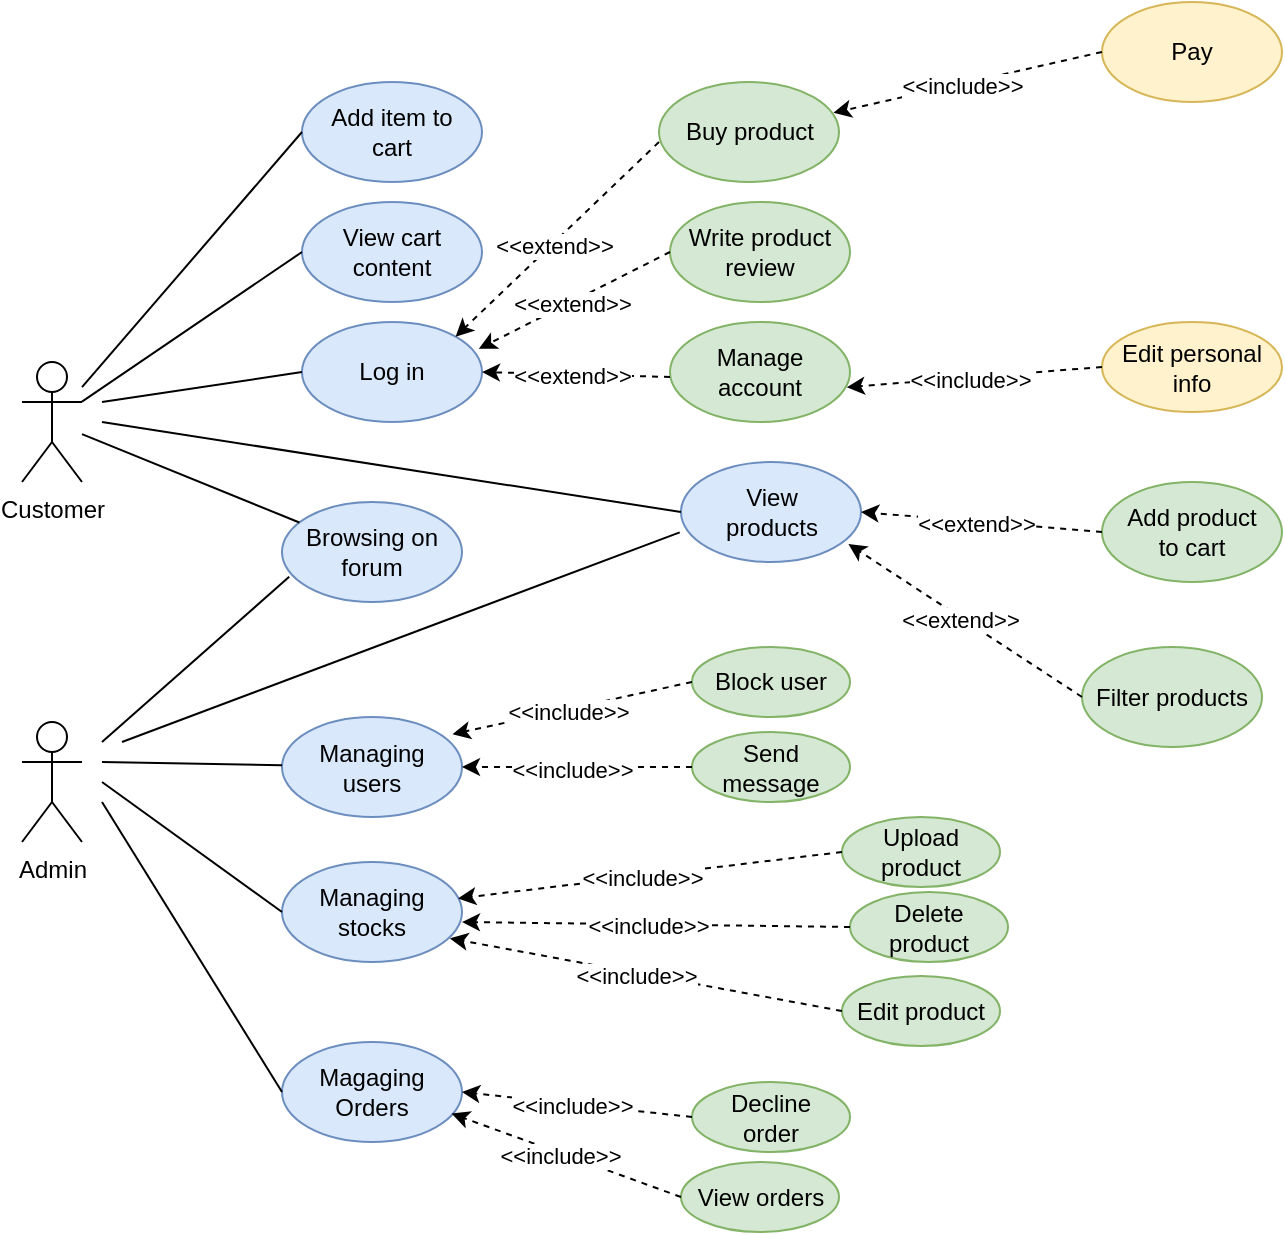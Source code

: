 <mxfile version="22.0.2" type="device">
  <diagram name="1 oldal" id="NzcEeRMcNY86IQPIiCDB">
    <mxGraphModel dx="1036" dy="614" grid="1" gridSize="10" guides="1" tooltips="1" connect="1" arrows="1" fold="1" page="1" pageScale="1" pageWidth="827" pageHeight="1169" math="0" shadow="0">
      <root>
        <mxCell id="0" />
        <mxCell id="1" parent="0" />
        <mxCell id="NVEIPHl8xLDj6Yujv_zI-1" value="Customer" style="shape=umlActor;verticalLabelPosition=bottom;verticalAlign=top;html=1;outlineConnect=0;" parent="1" vertex="1">
          <mxGeometry x="30" y="260" width="30" height="60" as="geometry" />
        </mxCell>
        <mxCell id="NVEIPHl8xLDj6Yujv_zI-5" value="Admin" style="shape=umlActor;verticalLabelPosition=bottom;verticalAlign=top;html=1;outlineConnect=0;" parent="1" vertex="1">
          <mxGeometry x="30" y="440" width="30" height="60" as="geometry" />
        </mxCell>
        <mxCell id="NVEIPHl8xLDj6Yujv_zI-6" value="Buy product" style="ellipse;whiteSpace=wrap;html=1;fillColor=#d5e8d4;strokeColor=#82b366;" parent="1" vertex="1">
          <mxGeometry x="348.5" y="120" width="90" height="50" as="geometry" />
        </mxCell>
        <mxCell id="NVEIPHl8xLDj6Yujv_zI-9" value="Write product review" style="ellipse;whiteSpace=wrap;html=1;fillColor=#d5e8d4;strokeColor=#82b366;" parent="1" vertex="1">
          <mxGeometry x="354" y="180" width="90" height="50" as="geometry" />
        </mxCell>
        <mxCell id="NVEIPHl8xLDj6Yujv_zI-12" value="Managing&lt;br&gt;users" style="ellipse;whiteSpace=wrap;html=1;fillColor=#dae8fc;strokeColor=#6c8ebf;" parent="1" vertex="1">
          <mxGeometry x="160" y="437.5" width="90" height="50" as="geometry" />
        </mxCell>
        <mxCell id="NVEIPHl8xLDj6Yujv_zI-13" value="Managing&lt;br&gt;stocks" style="ellipse;whiteSpace=wrap;html=1;fillColor=#dae8fc;strokeColor=#6c8ebf;" parent="1" vertex="1">
          <mxGeometry x="160" y="510" width="90" height="50" as="geometry" />
        </mxCell>
        <mxCell id="NVEIPHl8xLDj6Yujv_zI-14" value="Magaging&lt;br&gt;Orders" style="ellipse;whiteSpace=wrap;html=1;fillColor=#dae8fc;strokeColor=#6c8ebf;" parent="1" vertex="1">
          <mxGeometry x="160" y="600" width="90" height="50" as="geometry" />
        </mxCell>
        <mxCell id="NVEIPHl8xLDj6Yujv_zI-15" value="" style="endArrow=none;html=1;rounded=0;" parent="1" target="NVEIPHl8xLDj6Yujv_zI-12" edge="1">
          <mxGeometry width="50" height="50" relative="1" as="geometry">
            <mxPoint x="70" y="460" as="sourcePoint" />
            <mxPoint x="440" y="350" as="targetPoint" />
          </mxGeometry>
        </mxCell>
        <mxCell id="NVEIPHl8xLDj6Yujv_zI-16" value="" style="endArrow=none;html=1;rounded=0;entryX=0;entryY=0.5;entryDx=0;entryDy=0;" parent="1" target="NVEIPHl8xLDj6Yujv_zI-13" edge="1">
          <mxGeometry width="50" height="50" relative="1" as="geometry">
            <mxPoint x="70" y="470" as="sourcePoint" />
            <mxPoint x="440" y="350" as="targetPoint" />
          </mxGeometry>
        </mxCell>
        <mxCell id="NVEIPHl8xLDj6Yujv_zI-17" value="" style="endArrow=none;html=1;rounded=0;entryX=0;entryY=0.5;entryDx=0;entryDy=0;" parent="1" target="NVEIPHl8xLDj6Yujv_zI-14" edge="1">
          <mxGeometry width="50" height="50" relative="1" as="geometry">
            <mxPoint x="70" y="480" as="sourcePoint" />
            <mxPoint x="440" y="350" as="targetPoint" />
          </mxGeometry>
        </mxCell>
        <mxCell id="NVEIPHl8xLDj6Yujv_zI-18" value="Log in" style="ellipse;whiteSpace=wrap;html=1;fillColor=#dae8fc;strokeColor=#6c8ebf;" parent="1" vertex="1">
          <mxGeometry x="170" y="240" width="90" height="50" as="geometry" />
        </mxCell>
        <mxCell id="NVEIPHl8xLDj6Yujv_zI-19" value="" style="endArrow=none;html=1;rounded=0;entryX=0;entryY=0.5;entryDx=0;entryDy=0;" parent="1" target="NVEIPHl8xLDj6Yujv_zI-18" edge="1">
          <mxGeometry width="50" height="50" relative="1" as="geometry">
            <mxPoint x="70" y="280" as="sourcePoint" />
            <mxPoint x="440" y="350" as="targetPoint" />
          </mxGeometry>
        </mxCell>
        <mxCell id="NVEIPHl8xLDj6Yujv_zI-20" value="" style="endArrow=classic;html=1;rounded=0;strokeColor=default;dashed=1;entryX=0.982;entryY=0.268;entryDx=0;entryDy=0;exitX=0;exitY=0.5;exitDx=0;exitDy=0;entryPerimeter=0;" parent="1" source="NVEIPHl8xLDj6Yujv_zI-9" target="NVEIPHl8xLDj6Yujv_zI-18" edge="1">
          <mxGeometry width="50" height="50" relative="1" as="geometry">
            <mxPoint x="390" y="400" as="sourcePoint" />
            <mxPoint x="440" y="350" as="targetPoint" />
          </mxGeometry>
        </mxCell>
        <mxCell id="NVEIPHl8xLDj6Yujv_zI-21" value="&amp;lt;&amp;lt;extend&amp;gt;&amp;gt;" style="edgeLabel;html=1;align=center;verticalAlign=middle;resizable=0;points=[];rotation=0;" parent="NVEIPHl8xLDj6Yujv_zI-20" vertex="1" connectable="0">
          <mxGeometry x="0.048" y="1" relative="1" as="geometry">
            <mxPoint as="offset" />
          </mxGeometry>
        </mxCell>
        <mxCell id="NVEIPHl8xLDj6Yujv_zI-25" value="View&lt;br&gt;products" style="ellipse;whiteSpace=wrap;html=1;fillColor=#dae8fc;strokeColor=#6c8ebf;" parent="1" vertex="1">
          <mxGeometry x="359.5" y="310" width="90" height="50" as="geometry" />
        </mxCell>
        <mxCell id="NVEIPHl8xLDj6Yujv_zI-26" value="" style="endArrow=none;html=1;rounded=0;entryX=0;entryY=0.5;entryDx=0;entryDy=0;" parent="1" target="NVEIPHl8xLDj6Yujv_zI-25" edge="1">
          <mxGeometry width="50" height="50" relative="1" as="geometry">
            <mxPoint x="70" y="290" as="sourcePoint" />
            <mxPoint x="440" y="350" as="targetPoint" />
          </mxGeometry>
        </mxCell>
        <mxCell id="NVEIPHl8xLDj6Yujv_zI-27" value="Manage account" style="ellipse;whiteSpace=wrap;html=1;fillColor=#d5e8d4;strokeColor=#82b366;" parent="1" vertex="1">
          <mxGeometry x="354" y="240" width="90" height="50" as="geometry" />
        </mxCell>
        <mxCell id="NVEIPHl8xLDj6Yujv_zI-29" value="" style="endArrow=classic;html=1;rounded=0;strokeColor=default;dashed=1;entryX=1;entryY=0.5;entryDx=0;entryDy=0;exitX=0;exitY=0.5;exitDx=0;exitDy=0;" parent="1" target="NVEIPHl8xLDj6Yujv_zI-18" edge="1">
          <mxGeometry width="50" height="50" relative="1" as="geometry">
            <mxPoint x="354" y="267.5" as="sourcePoint" />
            <mxPoint x="244.5" y="262.5" as="targetPoint" />
          </mxGeometry>
        </mxCell>
        <mxCell id="NVEIPHl8xLDj6Yujv_zI-30" value="&amp;lt;&amp;lt;extend&amp;gt;&amp;gt;" style="edgeLabel;html=1;align=center;verticalAlign=middle;resizable=0;points=[];" parent="NVEIPHl8xLDj6Yujv_zI-29" vertex="1" connectable="0">
          <mxGeometry x="0.048" y="1" relative="1" as="geometry">
            <mxPoint as="offset" />
          </mxGeometry>
        </mxCell>
        <mxCell id="NVEIPHl8xLDj6Yujv_zI-32" value="Filter products" style="ellipse;whiteSpace=wrap;html=1;fillColor=#d5e8d4;strokeColor=#82b366;" parent="1" vertex="1">
          <mxGeometry x="560" y="402.5" width="90" height="50" as="geometry" />
        </mxCell>
        <mxCell id="NVEIPHl8xLDj6Yujv_zI-33" value="" style="endArrow=classic;html=1;rounded=0;strokeColor=default;dashed=1;exitX=0;exitY=0.5;exitDx=0;exitDy=0;entryX=0.93;entryY=0.82;entryDx=0;entryDy=0;entryPerimeter=0;" parent="1" source="NVEIPHl8xLDj6Yujv_zI-32" target="NVEIPHl8xLDj6Yujv_zI-25" edge="1">
          <mxGeometry width="50" height="50" relative="1" as="geometry">
            <mxPoint x="323.18" y="160" as="sourcePoint" />
            <mxPoint x="260" y="197" as="targetPoint" />
          </mxGeometry>
        </mxCell>
        <mxCell id="NVEIPHl8xLDj6Yujv_zI-34" value="&amp;lt;&amp;lt;extend&amp;gt;&amp;gt;" style="edgeLabel;html=1;align=center;verticalAlign=middle;resizable=0;points=[];" parent="NVEIPHl8xLDj6Yujv_zI-33" vertex="1" connectable="0">
          <mxGeometry x="0.048" y="1" relative="1" as="geometry">
            <mxPoint as="offset" />
          </mxGeometry>
        </mxCell>
        <mxCell id="NVEIPHl8xLDj6Yujv_zI-37" value="Browsing on forum" style="ellipse;whiteSpace=wrap;html=1;fillColor=#dae8fc;strokeColor=#6c8ebf;" parent="1" vertex="1">
          <mxGeometry x="160" y="330" width="90" height="50" as="geometry" />
        </mxCell>
        <mxCell id="NVEIPHl8xLDj6Yujv_zI-38" value="" style="endArrow=none;html=1;rounded=0;" parent="1" source="NVEIPHl8xLDj6Yujv_zI-1" target="NVEIPHl8xLDj6Yujv_zI-37" edge="1">
          <mxGeometry width="50" height="50" relative="1" as="geometry">
            <mxPoint x="60" y="280" as="sourcePoint" />
            <mxPoint x="440" y="350" as="targetPoint" />
          </mxGeometry>
        </mxCell>
        <mxCell id="NVEIPHl8xLDj6Yujv_zI-39" value="" style="endArrow=none;html=1;rounded=0;entryX=0.04;entryY=0.748;entryDx=0;entryDy=0;entryPerimeter=0;" parent="1" target="NVEIPHl8xLDj6Yujv_zI-37" edge="1">
          <mxGeometry width="50" height="50" relative="1" as="geometry">
            <mxPoint x="70" y="450" as="sourcePoint" />
            <mxPoint x="440" y="350" as="targetPoint" />
          </mxGeometry>
        </mxCell>
        <mxCell id="MmQ7s4wZLaB79BsW1L4x-1" value="Block user" style="ellipse;whiteSpace=wrap;html=1;fillColor=#d5e8d4;strokeColor=#82b366;" parent="1" vertex="1">
          <mxGeometry x="365" y="402.5" width="79" height="35" as="geometry" />
        </mxCell>
        <mxCell id="MmQ7s4wZLaB79BsW1L4x-2" value="" style="endArrow=classic;html=1;rounded=0;strokeColor=default;dashed=1;entryX=0.947;entryY=0.172;entryDx=0;entryDy=0;exitX=0;exitY=0.5;exitDx=0;exitDy=0;entryPerimeter=0;" parent="1" source="MmQ7s4wZLaB79BsW1L4x-1" target="NVEIPHl8xLDj6Yujv_zI-12" edge="1">
          <mxGeometry width="50" height="50" relative="1" as="geometry">
            <mxPoint x="361" y="605" as="sourcePoint" />
            <mxPoint x="270" y="467" as="targetPoint" />
          </mxGeometry>
        </mxCell>
        <mxCell id="MmQ7s4wZLaB79BsW1L4x-3" value="&amp;lt;&amp;lt;include&amp;gt;&amp;gt;" style="edgeLabel;html=1;align=center;verticalAlign=middle;resizable=0;points=[];rotation=0;" parent="MmQ7s4wZLaB79BsW1L4x-2" vertex="1" connectable="0">
          <mxGeometry x="0.048" y="1" relative="1" as="geometry">
            <mxPoint as="offset" />
          </mxGeometry>
        </mxCell>
        <mxCell id="MmQ7s4wZLaB79BsW1L4x-4" value="Send message" style="ellipse;whiteSpace=wrap;html=1;fillColor=#d5e8d4;strokeColor=#82b366;" parent="1" vertex="1">
          <mxGeometry x="365" y="445" width="79" height="35" as="geometry" />
        </mxCell>
        <mxCell id="MmQ7s4wZLaB79BsW1L4x-5" value="" style="endArrow=classic;html=1;rounded=0;strokeColor=default;dashed=1;entryX=1;entryY=0.5;entryDx=0;entryDy=0;exitX=0;exitY=0.5;exitDx=0;exitDy=0;" parent="1" source="MmQ7s4wZLaB79BsW1L4x-4" target="NVEIPHl8xLDj6Yujv_zI-12" edge="1">
          <mxGeometry width="50" height="50" relative="1" as="geometry">
            <mxPoint x="391" y="640" as="sourcePoint" />
            <mxPoint x="300" y="502" as="targetPoint" />
          </mxGeometry>
        </mxCell>
        <mxCell id="MmQ7s4wZLaB79BsW1L4x-6" value="&amp;lt;&amp;lt;include&amp;gt;&amp;gt;" style="edgeLabel;html=1;align=center;verticalAlign=middle;resizable=0;points=[];rotation=0;" parent="MmQ7s4wZLaB79BsW1L4x-5" vertex="1" connectable="0">
          <mxGeometry x="0.048" y="1" relative="1" as="geometry">
            <mxPoint as="offset" />
          </mxGeometry>
        </mxCell>
        <mxCell id="MmQ7s4wZLaB79BsW1L4x-7" value="Decline&lt;br&gt;order" style="ellipse;whiteSpace=wrap;html=1;fillColor=#d5e8d4;strokeColor=#82b366;" parent="1" vertex="1">
          <mxGeometry x="365" y="620" width="79" height="35" as="geometry" />
        </mxCell>
        <mxCell id="MmQ7s4wZLaB79BsW1L4x-8" value="" style="endArrow=classic;html=1;rounded=0;strokeColor=default;dashed=1;entryX=1;entryY=0.5;entryDx=0;entryDy=0;exitX=0;exitY=0.5;exitDx=0;exitDy=0;" parent="1" source="MmQ7s4wZLaB79BsW1L4x-7" target="NVEIPHl8xLDj6Yujv_zI-14" edge="1">
          <mxGeometry width="50" height="50" relative="1" as="geometry">
            <mxPoint x="351" y="775" as="sourcePoint" />
            <mxPoint x="260" y="637" as="targetPoint" />
          </mxGeometry>
        </mxCell>
        <mxCell id="MmQ7s4wZLaB79BsW1L4x-9" value="&amp;lt;&amp;lt;include&amp;gt;&amp;gt;" style="edgeLabel;html=1;align=center;verticalAlign=middle;resizable=0;points=[];rotation=0;" parent="MmQ7s4wZLaB79BsW1L4x-8" vertex="1" connectable="0">
          <mxGeometry x="0.048" y="1" relative="1" as="geometry">
            <mxPoint as="offset" />
          </mxGeometry>
        </mxCell>
        <mxCell id="MmQ7s4wZLaB79BsW1L4x-10" value="View orders" style="ellipse;whiteSpace=wrap;html=1;fillColor=#d5e8d4;strokeColor=#82b366;" parent="1" vertex="1">
          <mxGeometry x="359.5" y="660" width="79" height="35" as="geometry" />
        </mxCell>
        <mxCell id="MmQ7s4wZLaB79BsW1L4x-11" value="" style="endArrow=classic;html=1;rounded=0;strokeColor=default;dashed=1;entryX=0.942;entryY=0.716;entryDx=0;entryDy=0;exitX=0;exitY=0.5;exitDx=0;exitDy=0;entryPerimeter=0;" parent="1" source="MmQ7s4wZLaB79BsW1L4x-10" target="NVEIPHl8xLDj6Yujv_zI-14" edge="1">
          <mxGeometry width="50" height="50" relative="1" as="geometry">
            <mxPoint x="386" y="815" as="sourcePoint" />
            <mxPoint x="295" y="677" as="targetPoint" />
          </mxGeometry>
        </mxCell>
        <mxCell id="MmQ7s4wZLaB79BsW1L4x-12" value="&amp;lt;&amp;lt;include&amp;gt;&amp;gt;" style="edgeLabel;html=1;align=center;verticalAlign=middle;resizable=0;points=[];rotation=0;" parent="MmQ7s4wZLaB79BsW1L4x-11" vertex="1" connectable="0">
          <mxGeometry x="0.048" y="1" relative="1" as="geometry">
            <mxPoint as="offset" />
          </mxGeometry>
        </mxCell>
        <mxCell id="MmQ7s4wZLaB79BsW1L4x-18" value="Edit personal info" style="ellipse;whiteSpace=wrap;html=1;fillColor=#fff2cc;strokeColor=#d6b656;" parent="1" vertex="1">
          <mxGeometry x="570" y="240" width="90" height="45" as="geometry" />
        </mxCell>
        <mxCell id="MmQ7s4wZLaB79BsW1L4x-19" value="" style="endArrow=classic;html=1;rounded=0;strokeColor=default;dashed=1;entryX=0.982;entryY=0.652;entryDx=0;entryDy=0;exitX=0;exitY=0.5;exitDx=0;exitDy=0;entryPerimeter=0;" parent="1" source="MmQ7s4wZLaB79BsW1L4x-18" target="NVEIPHl8xLDj6Yujv_zI-27" edge="1">
          <mxGeometry width="50" height="50" relative="1" as="geometry">
            <mxPoint x="568.18" y="525" as="sourcePoint" />
            <mxPoint x="500.0" y="342.678" as="targetPoint" />
          </mxGeometry>
        </mxCell>
        <mxCell id="MmQ7s4wZLaB79BsW1L4x-20" value="&amp;lt;&amp;lt;include&amp;gt;&amp;gt;" style="edgeLabel;html=1;align=center;verticalAlign=middle;resizable=0;points=[];rotation=0;" parent="MmQ7s4wZLaB79BsW1L4x-19" vertex="1" connectable="0">
          <mxGeometry x="0.048" y="1" relative="1" as="geometry">
            <mxPoint as="offset" />
          </mxGeometry>
        </mxCell>
        <mxCell id="MmQ7s4wZLaB79BsW1L4x-24" value="Pay" style="ellipse;whiteSpace=wrap;html=1;fillColor=#fff2cc;strokeColor=#d6b656;" parent="1" vertex="1">
          <mxGeometry x="570" y="80" width="90" height="50" as="geometry" />
        </mxCell>
        <mxCell id="MmQ7s4wZLaB79BsW1L4x-25" value="" style="endArrow=classic;html=1;rounded=0;strokeColor=default;dashed=1;exitX=0;exitY=0.5;exitDx=0;exitDy=0;entryX=0.969;entryY=0.308;entryDx=0;entryDy=0;entryPerimeter=0;" parent="1" source="MmQ7s4wZLaB79BsW1L4x-24" target="NVEIPHl8xLDj6Yujv_zI-6" edge="1">
          <mxGeometry width="50" height="50" relative="1" as="geometry">
            <mxPoint x="270.0" y="147.322" as="sourcePoint" />
            <mxPoint x="310" y="160" as="targetPoint" />
          </mxGeometry>
        </mxCell>
        <mxCell id="MmQ7s4wZLaB79BsW1L4x-26" value="&amp;lt;&amp;lt;include&amp;gt;&amp;gt;" style="edgeLabel;html=1;align=center;verticalAlign=middle;resizable=0;points=[];" parent="MmQ7s4wZLaB79BsW1L4x-25" vertex="1" connectable="0">
          <mxGeometry x="0.048" y="1" relative="1" as="geometry">
            <mxPoint as="offset" />
          </mxGeometry>
        </mxCell>
        <mxCell id="MmQ7s4wZLaB79BsW1L4x-27" value="" style="endArrow=none;html=1;rounded=0;entryX=-0.007;entryY=0.704;entryDx=0;entryDy=0;entryPerimeter=0;" parent="1" target="NVEIPHl8xLDj6Yujv_zI-25" edge="1">
          <mxGeometry width="50" height="50" relative="1" as="geometry">
            <mxPoint x="80" y="450" as="sourcePoint" />
            <mxPoint x="440" y="560" as="targetPoint" />
          </mxGeometry>
        </mxCell>
        <mxCell id="MmQ7s4wZLaB79BsW1L4x-28" value="Upload product" style="ellipse;whiteSpace=wrap;html=1;fillColor=#d5e8d4;strokeColor=#82b366;" parent="1" vertex="1">
          <mxGeometry x="440" y="487.5" width="79" height="35" as="geometry" />
        </mxCell>
        <mxCell id="MmQ7s4wZLaB79BsW1L4x-29" value="" style="endArrow=classic;html=1;rounded=0;strokeColor=default;dashed=1;entryX=0.978;entryY=0.364;entryDx=0;entryDy=0;exitX=0;exitY=0.5;exitDx=0;exitDy=0;entryPerimeter=0;" parent="1" source="MmQ7s4wZLaB79BsW1L4x-28" target="NVEIPHl8xLDj6Yujv_zI-13" edge="1">
          <mxGeometry width="50" height="50" relative="1" as="geometry">
            <mxPoint x="351" y="690" as="sourcePoint" />
            <mxPoint x="250" y="500" as="targetPoint" />
          </mxGeometry>
        </mxCell>
        <mxCell id="MmQ7s4wZLaB79BsW1L4x-30" value="&amp;lt;&amp;lt;include&amp;gt;&amp;gt;" style="edgeLabel;html=1;align=center;verticalAlign=middle;resizable=0;points=[];rotation=0;" parent="MmQ7s4wZLaB79BsW1L4x-29" vertex="1" connectable="0">
          <mxGeometry x="0.048" y="1" relative="1" as="geometry">
            <mxPoint as="offset" />
          </mxGeometry>
        </mxCell>
        <mxCell id="MmQ7s4wZLaB79BsW1L4x-31" value="Delete product" style="ellipse;whiteSpace=wrap;html=1;fillColor=#d5e8d4;strokeColor=#82b366;" parent="1" vertex="1">
          <mxGeometry x="444" y="525" width="79" height="35" as="geometry" />
        </mxCell>
        <mxCell id="MmQ7s4wZLaB79BsW1L4x-32" value="" style="endArrow=classic;html=1;rounded=0;strokeColor=default;dashed=1;entryX=1;entryY=0.6;entryDx=0;entryDy=0;exitX=0;exitY=0.5;exitDx=0;exitDy=0;entryPerimeter=0;" parent="1" source="MmQ7s4wZLaB79BsW1L4x-31" target="NVEIPHl8xLDj6Yujv_zI-13" edge="1">
          <mxGeometry width="50" height="50" relative="1" as="geometry">
            <mxPoint x="351" y="730" as="sourcePoint" />
            <mxPoint x="248" y="558" as="targetPoint" />
          </mxGeometry>
        </mxCell>
        <mxCell id="MmQ7s4wZLaB79BsW1L4x-33" value="&amp;lt;&amp;lt;include&amp;gt;&amp;gt;" style="edgeLabel;html=1;align=center;verticalAlign=middle;resizable=0;points=[];rotation=0;" parent="MmQ7s4wZLaB79BsW1L4x-32" vertex="1" connectable="0">
          <mxGeometry x="0.048" y="1" relative="1" as="geometry">
            <mxPoint as="offset" />
          </mxGeometry>
        </mxCell>
        <mxCell id="MmQ7s4wZLaB79BsW1L4x-34" value="Edit product" style="ellipse;whiteSpace=wrap;html=1;fillColor=#d5e8d4;strokeColor=#82b366;" parent="1" vertex="1">
          <mxGeometry x="440" y="567" width="79" height="35" as="geometry" />
        </mxCell>
        <mxCell id="MmQ7s4wZLaB79BsW1L4x-35" value="" style="endArrow=classic;html=1;rounded=0;strokeColor=default;dashed=1;entryX=0.933;entryY=0.764;entryDx=0;entryDy=0;exitX=0;exitY=0.5;exitDx=0;exitDy=0;entryPerimeter=0;" parent="1" source="MmQ7s4wZLaB79BsW1L4x-34" target="NVEIPHl8xLDj6Yujv_zI-13" edge="1">
          <mxGeometry width="50" height="50" relative="1" as="geometry">
            <mxPoint x="347" y="772" as="sourcePoint" />
            <mxPoint x="246" y="572" as="targetPoint" />
          </mxGeometry>
        </mxCell>
        <mxCell id="MmQ7s4wZLaB79BsW1L4x-36" value="&amp;lt;&amp;lt;include&amp;gt;&amp;gt;" style="edgeLabel;html=1;align=center;verticalAlign=middle;resizable=0;points=[];rotation=0;" parent="MmQ7s4wZLaB79BsW1L4x-35" vertex="1" connectable="0">
          <mxGeometry x="0.048" y="1" relative="1" as="geometry">
            <mxPoint as="offset" />
          </mxGeometry>
        </mxCell>
        <mxCell id="A9QD0DYJu02D0Swh2TFh-1" value="Add product&lt;br&gt;to cart" style="ellipse;whiteSpace=wrap;html=1;fillColor=#d5e8d4;strokeColor=#82b366;" parent="1" vertex="1">
          <mxGeometry x="570" y="320" width="90" height="50" as="geometry" />
        </mxCell>
        <mxCell id="A9QD0DYJu02D0Swh2TFh-4" value="View cart content" style="ellipse;whiteSpace=wrap;html=1;fillColor=#dae8fc;strokeColor=#6c8ebf;" parent="1" vertex="1">
          <mxGeometry x="170" y="180" width="90" height="50" as="geometry" />
        </mxCell>
        <mxCell id="A9QD0DYJu02D0Swh2TFh-6" value="" style="endArrow=classic;html=1;rounded=0;strokeColor=default;dashed=1;exitX=0;exitY=0.5;exitDx=0;exitDy=0;entryX=1;entryY=0.5;entryDx=0;entryDy=0;" parent="1" source="A9QD0DYJu02D0Swh2TFh-1" target="NVEIPHl8xLDj6Yujv_zI-25" edge="1">
          <mxGeometry width="50" height="50" relative="1" as="geometry">
            <mxPoint x="600" y="423" as="sourcePoint" />
            <mxPoint x="550" y="355" as="targetPoint" />
          </mxGeometry>
        </mxCell>
        <mxCell id="A9QD0DYJu02D0Swh2TFh-7" value="&amp;lt;&amp;lt;extend&amp;gt;&amp;gt;" style="edgeLabel;html=1;align=center;verticalAlign=middle;resizable=0;points=[];" parent="A9QD0DYJu02D0Swh2TFh-6" vertex="1" connectable="0">
          <mxGeometry x="0.048" y="1" relative="1" as="geometry">
            <mxPoint as="offset" />
          </mxGeometry>
        </mxCell>
        <mxCell id="5EGK7IYfxCBqWirX2LvA-2" value="" style="endArrow=none;html=1;rounded=0;entryX=0;entryY=0.5;entryDx=0;entryDy=0;" parent="1" source="NVEIPHl8xLDj6Yujv_zI-1" target="A9QD0DYJu02D0Swh2TFh-4" edge="1">
          <mxGeometry width="50" height="50" relative="1" as="geometry">
            <mxPoint x="60" y="250" as="sourcePoint" />
            <mxPoint x="440" y="300" as="targetPoint" />
          </mxGeometry>
        </mxCell>
        <mxCell id="6ZWIwlfDfie8_nE1NRU_-3" value="" style="endArrow=classic;html=1;rounded=0;strokeColor=default;dashed=1;entryX=1;entryY=0;entryDx=0;entryDy=0;exitX=0;exitY=0.5;exitDx=0;exitDy=0;" parent="1" target="NVEIPHl8xLDj6Yujv_zI-18" edge="1">
          <mxGeometry width="50" height="50" relative="1" as="geometry">
            <mxPoint x="348.5" y="150" as="sourcePoint" />
            <mxPoint x="252.5" y="198" as="targetPoint" />
          </mxGeometry>
        </mxCell>
        <mxCell id="6ZWIwlfDfie8_nE1NRU_-4" value="&amp;lt;&amp;lt;extend&amp;gt;&amp;gt;" style="edgeLabel;html=1;align=center;verticalAlign=middle;resizable=0;points=[];rotation=0;" parent="6ZWIwlfDfie8_nE1NRU_-3" vertex="1" connectable="0">
          <mxGeometry x="0.048" y="1" relative="1" as="geometry">
            <mxPoint as="offset" />
          </mxGeometry>
        </mxCell>
        <mxCell id="6ZWIwlfDfie8_nE1NRU_-5" value="Add item to&lt;br&gt;cart" style="ellipse;whiteSpace=wrap;html=1;fillColor=#dae8fc;strokeColor=#6c8ebf;" parent="1" vertex="1">
          <mxGeometry x="170" y="120" width="90" height="50" as="geometry" />
        </mxCell>
        <mxCell id="6ZWIwlfDfie8_nE1NRU_-6" value="" style="endArrow=none;html=1;rounded=0;entryX=0;entryY=0.5;entryDx=0;entryDy=0;" parent="1" source="NVEIPHl8xLDj6Yujv_zI-1" target="6ZWIwlfDfie8_nE1NRU_-5" edge="1">
          <mxGeometry width="50" height="50" relative="1" as="geometry">
            <mxPoint x="60" y="220" as="sourcePoint" />
            <mxPoint x="440" y="240" as="targetPoint" />
          </mxGeometry>
        </mxCell>
      </root>
    </mxGraphModel>
  </diagram>
</mxfile>
